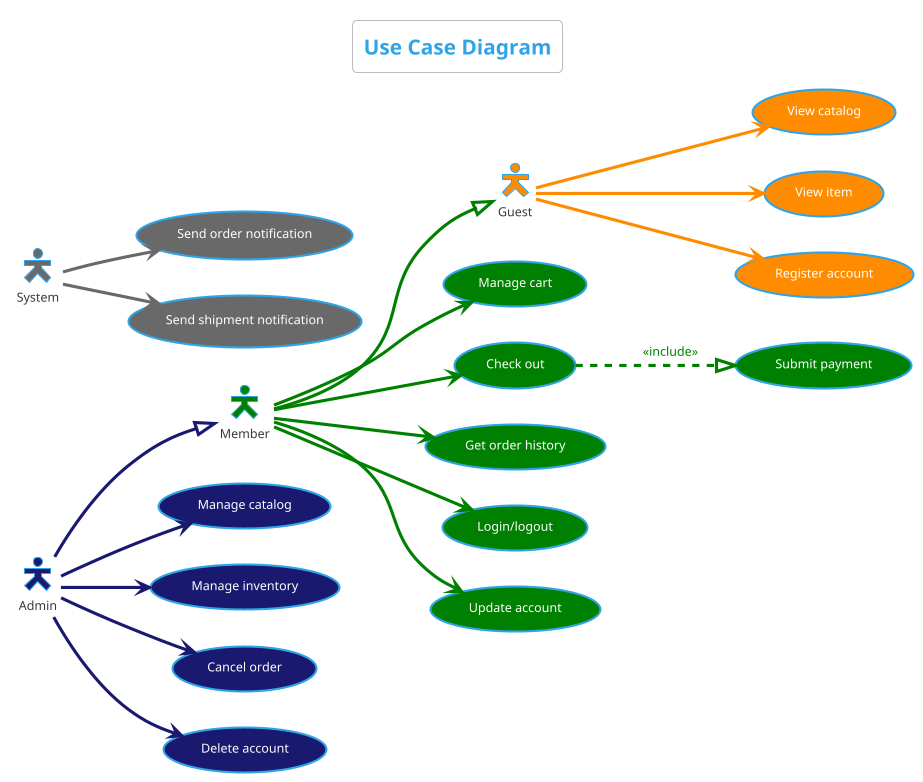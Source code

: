 @startuml use-case
!theme cerulean

skinparam actorStyle hollow
skinparam backgroundColor White

title Use Case Diagram

left to right direction


''''''''''''''
'' Actors

:Admin: as admin #MidnightBlue
:Member: as member #Green
:Guest: as guest #DarkOrange
:System: as system #DimGrey


'''''''''''''''''
'' Use Cases

' For admins
(Manage catalog) as manage_catalog_item #MidnightBlue
(Manage inventory) as manage_store_item #MidnightBlue
(Cancel order) as cancel_order #MidnightBlue
(Delete account) as delete_account #MidnightBlue

' For members
(Manage cart) as manage_cart #Green
(Check out) as check_out #Green
(Submit payment) as submit_payment #Green
(Get order history) as get_order_history #Green
(Login/logout) as login_and_logout #Green
(Update account) as update_account #Green

' For guests
(View catalog) as view_catalog #DarkOrange
(View item) as view_item #DarkOrange
(Register account) as register_account #DarkOrange

' For system
(Send order notification) as send_order_notification #DimGrey
(Send shipment notification) as send_shipment_notification #DimGrey


'''''''''''''''''''''
'' Relationships

admin --|> member #MidnightBlue
member --|> guest #Green

admin --> manage_catalog_item #MidnightBlue
admin --> manage_store_item #MidnightBlue
admin --> cancel_order #MidnightBlue
admin --> delete_account #MidnightBlue

member --> manage_cart #Green
member --> check_out #Green
check_out ..|> submit_payment #Green;text:Green : << include >>
member --> get_order_history #Green
member --> login_and_logout #Green
member --> update_account #Green

guest --> view_catalog #DarkOrange
guest --> view_item #DarkOrange
guest --> register_account #DarkOrange

system --> send_order_notification #DimGrey
system --> send_shipment_notification #DimGrey

@enduml
